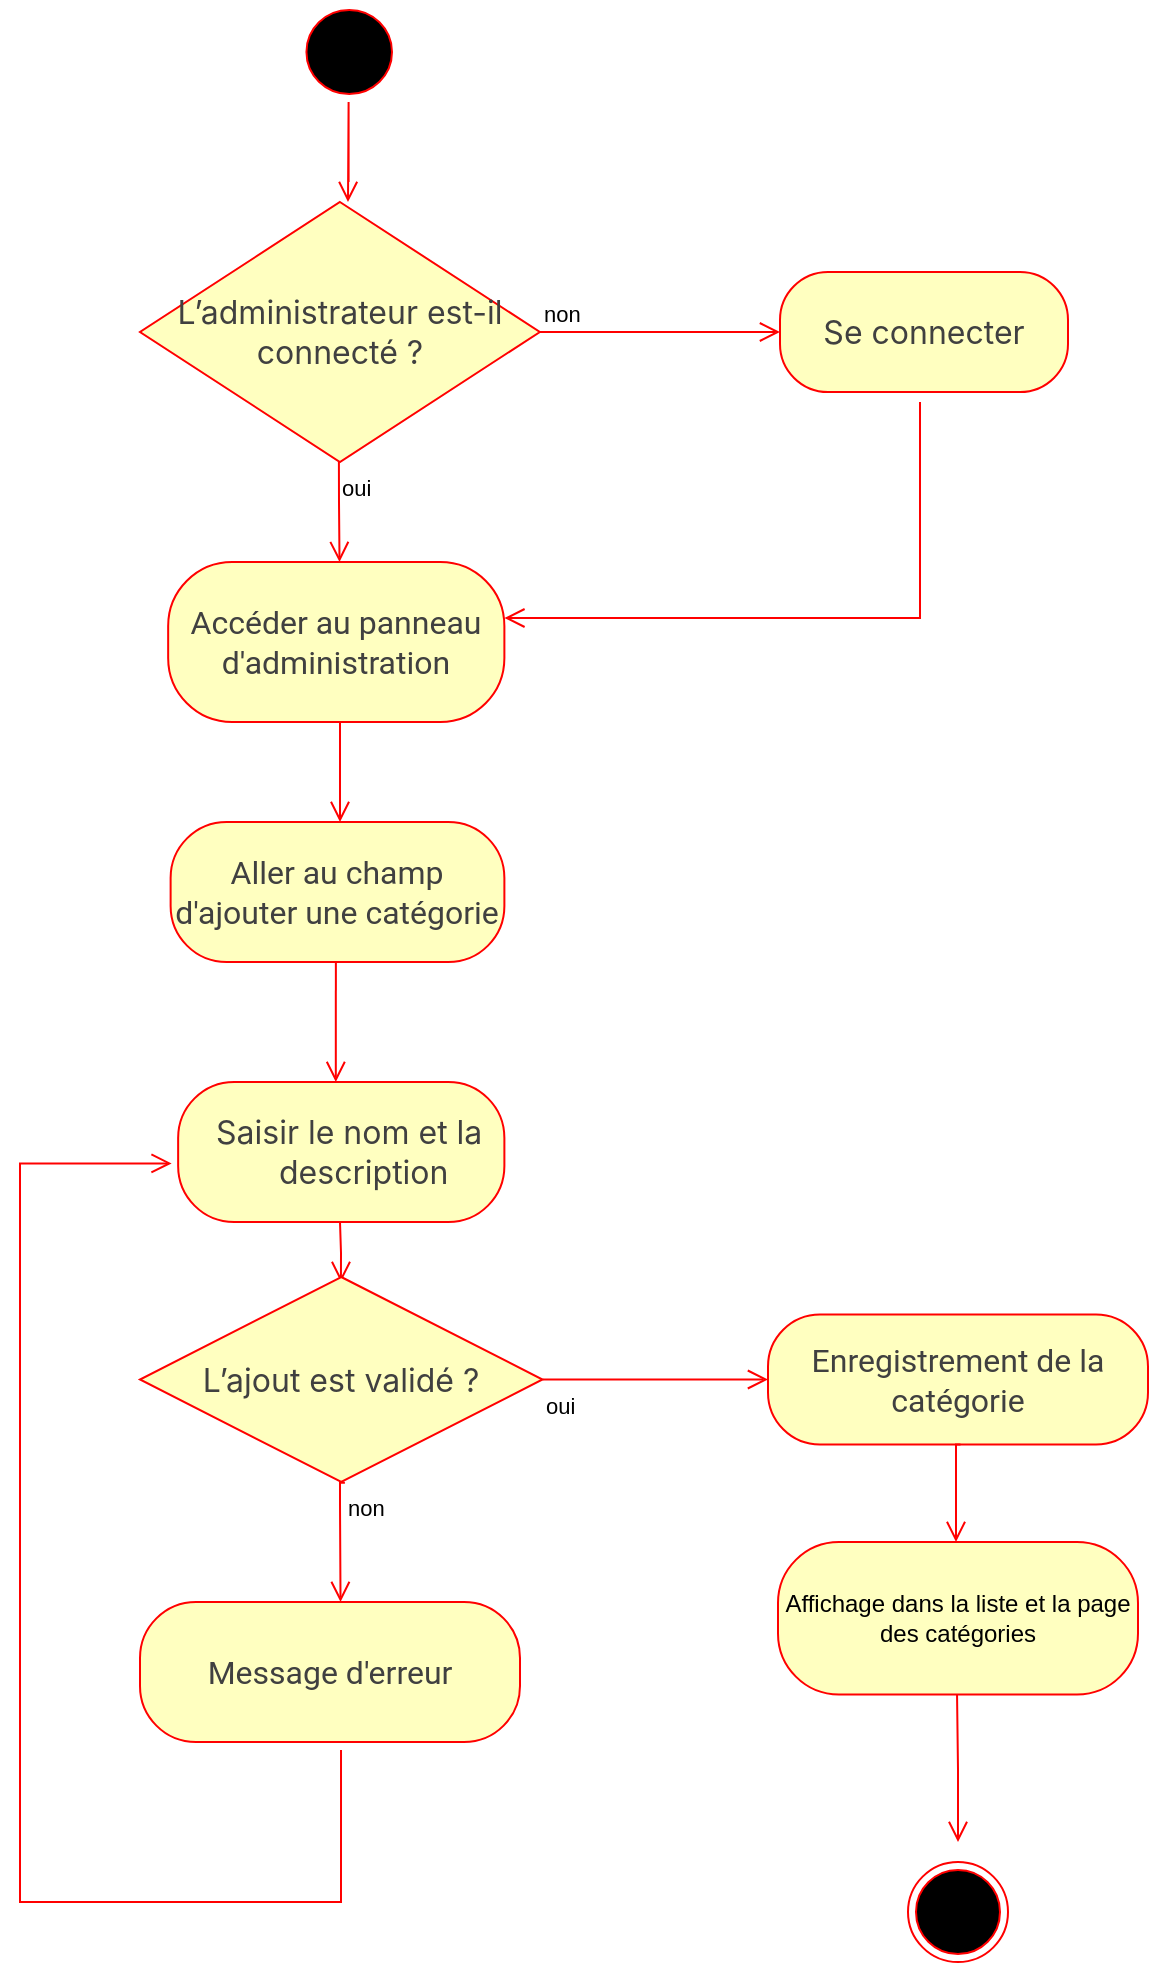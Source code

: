 <mxfile version="26.2.3">
  <diagram name="Page-1" id="eMXHJkmgkza-26GK9PLf">
    <mxGraphModel dx="1700" dy="760" grid="1" gridSize="10" guides="1" tooltips="1" connect="1" arrows="1" fold="1" page="1" pageScale="1" pageWidth="827" pageHeight="1169" math="0" shadow="0">
      <root>
        <mxCell id="0" />
        <mxCell id="1" parent="0" />
        <mxCell id="VynpJV-AGfuolloux9Fp-5" value="" style="ellipse;html=1;shape=startState;fillColor=#000000;strokeColor=#ff0000;" parent="1" vertex="1">
          <mxGeometry x="179.22" y="10" width="50.78" height="50" as="geometry" />
        </mxCell>
        <mxCell id="VynpJV-AGfuolloux9Fp-6" value="" style="edgeStyle=orthogonalEdgeStyle;html=1;verticalAlign=bottom;endArrow=open;endSize=8;strokeColor=#ff0000;rounded=0;" parent="1" edge="1">
          <mxGeometry relative="1" as="geometry">
            <mxPoint x="204" y="110" as="targetPoint" />
            <mxPoint x="204.3" y="100.03" as="sourcePoint" />
            <Array as="points">
              <mxPoint x="204.3" y="60.03" />
            </Array>
          </mxGeometry>
        </mxCell>
        <mxCell id="VynpJV-AGfuolloux9Fp-7" value="" style="ellipse;html=1;shape=endState;fillColor=#000000;strokeColor=#ff0000;" parent="1" vertex="1">
          <mxGeometry x="484" y="940" width="50" height="50" as="geometry" />
        </mxCell>
        <mxCell id="VynpJV-AGfuolloux9Fp-8" value="&lt;span id=&quot;docs-internal-guid-4ecc1bc6-7fff-6ce5-8452-18604c7487a4&quot;&gt;&lt;span style=&quot;font-size: 12pt; font-family: Roboto, sans-serif; color: rgb(64, 64, 64); background-color: transparent; font-variant-numeric: normal; font-variant-east-asian: normal; font-variant-alternates: normal; font-variant-position: normal; font-variant-emoji: normal; vertical-align: baseline; white-space-collapse: preserve;&quot;&gt;Accéder au panneau d&#39;administration&lt;/span&gt;&lt;/span&gt;" style="rounded=1;whiteSpace=wrap;html=1;arcSize=40;fontColor=#000000;fillColor=#ffffc0;strokeColor=#ff0000;" parent="1" vertex="1">
          <mxGeometry x="114.08" y="290" width="168.11" height="80" as="geometry" />
        </mxCell>
        <mxCell id="VynpJV-AGfuolloux9Fp-14" value="&lt;span style=&quot;color: rgb(64, 64, 64); font-family: Inter, system-ui, -apple-system, BlinkMacSystemFont, &amp;quot;Segoe UI&amp;quot;, Roboto, &amp;quot;Noto Sans&amp;quot;, Ubuntu, Cantarell, &amp;quot;Helvetica Neue&amp;quot;, Oxygen, &amp;quot;Open Sans&amp;quot;, sans-serif; font-size: 16.002px; text-align: left;&quot;&gt;L’administrateur est-il connecté ?&lt;/span&gt;" style="rhombus;whiteSpace=wrap;html=1;fontColor=#000000;fillColor=#ffffc0;strokeColor=#ff0000;" parent="1" vertex="1">
          <mxGeometry x="100" y="110" width="199.92" height="130" as="geometry" />
        </mxCell>
        <mxCell id="VynpJV-AGfuolloux9Fp-15" value="non" style="edgeStyle=orthogonalEdgeStyle;html=1;align=left;verticalAlign=bottom;endArrow=open;endSize=8;strokeColor=#ff0000;rounded=0;exitX=1;exitY=0.5;exitDx=0;exitDy=0;entryX=0;entryY=0.5;entryDx=0;entryDy=0;" parent="1" edge="1" target="VynpJV-AGfuolloux9Fp-17" source="VynpJV-AGfuolloux9Fp-14">
          <mxGeometry x="-1" relative="1" as="geometry">
            <mxPoint x="411.33" y="199.76" as="targetPoint" />
            <mxPoint x="301.25" y="149.76" as="sourcePoint" />
          </mxGeometry>
        </mxCell>
        <mxCell id="VynpJV-AGfuolloux9Fp-16" value="oui" style="edgeStyle=orthogonalEdgeStyle;html=1;align=left;verticalAlign=top;endArrow=open;endSize=8;strokeColor=#ff0000;rounded=0;" parent="1" edge="1">
          <mxGeometry x="-1" relative="1" as="geometry">
            <mxPoint x="199.76" y="290" as="targetPoint" />
            <mxPoint x="199.45" y="240" as="sourcePoint" />
            <Array as="points">
              <mxPoint x="200.45" y="240" />
              <mxPoint x="200.45" y="260" />
              <mxPoint x="199.45" y="260" />
            </Array>
          </mxGeometry>
        </mxCell>
        <mxCell id="VynpJV-AGfuolloux9Fp-17" value="&lt;span style=&quot;color: rgb(64, 64, 64); font-family: Inter, system-ui, -apple-system, BlinkMacSystemFont, &amp;quot;Segoe UI&amp;quot;, Roboto, &amp;quot;Noto Sans&amp;quot;, Ubuntu, Cantarell, &amp;quot;Helvetica Neue&amp;quot;, Oxygen, &amp;quot;Open Sans&amp;quot;, sans-serif; font-size: 16.002px; text-align: left;&quot;&gt;Se connecter&lt;/span&gt;" style="rounded=1;whiteSpace=wrap;html=1;arcSize=40;fontColor=#000000;fillColor=#ffffc0;strokeColor=#ff0000;" parent="1" vertex="1">
          <mxGeometry x="420" y="145" width="144" height="60" as="geometry" />
        </mxCell>
        <mxCell id="VynpJV-AGfuolloux9Fp-18" value="" style="edgeStyle=orthogonalEdgeStyle;html=1;verticalAlign=bottom;endArrow=open;endSize=8;strokeColor=#ff0000;rounded=0;" parent="1" edge="1">
          <mxGeometry relative="1" as="geometry">
            <mxPoint x="282.19" y="318" as="targetPoint" />
            <mxPoint x="490" y="210" as="sourcePoint" />
            <Array as="points">
              <mxPoint x="490" y="210" />
              <mxPoint x="490" y="318" />
            </Array>
          </mxGeometry>
        </mxCell>
        <mxCell id="VynpJV-AGfuolloux9Fp-20" value="&lt;span id=&quot;docs-internal-guid-eeedeadf-7fff-d1c3-1642-94d2237389d4&quot;&gt;&lt;span style=&quot;font-size: 12pt; font-family: Roboto, sans-serif; color: rgb(64, 64, 64); background-color: transparent; font-variant-numeric: normal; font-variant-east-asian: normal; font-variant-alternates: normal; font-variant-position: normal; font-variant-emoji: normal; vertical-align: baseline; white-space-collapse: preserve;&quot;&gt;Aller au champ d&#39;ajouter une catégorie&lt;/span&gt;&lt;/span&gt;" style="rounded=1;whiteSpace=wrap;html=1;arcSize=40;fontColor=#000000;fillColor=#ffffc0;strokeColor=#ff0000;" parent="1" vertex="1">
          <mxGeometry x="115.31" y="420" width="166.88" height="70" as="geometry" />
        </mxCell>
        <mxCell id="VynpJV-AGfuolloux9Fp-21" value="" style="edgeStyle=orthogonalEdgeStyle;html=1;verticalAlign=bottom;endArrow=open;endSize=8;strokeColor=#ff0000;rounded=0;exitX=0.5;exitY=1;exitDx=0;exitDy=0;" parent="1" edge="1">
          <mxGeometry relative="1" as="geometry">
            <mxPoint x="198" y="550" as="targetPoint" />
            <mxPoint x="197.93" y="490" as="sourcePoint" />
            <Array as="points">
              <mxPoint x="198.18" y="550" />
            </Array>
          </mxGeometry>
        </mxCell>
        <mxCell id="VynpJV-AGfuolloux9Fp-22" value="" style="edgeStyle=orthogonalEdgeStyle;html=1;verticalAlign=bottom;endArrow=open;endSize=8;strokeColor=#ff0000;rounded=0;exitX=0.5;exitY=1;exitDx=0;exitDy=0;" parent="1" source="VynpJV-AGfuolloux9Fp-8" edge="1">
          <mxGeometry relative="1" as="geometry">
            <mxPoint x="200" y="420" as="targetPoint" />
            <mxPoint x="210" y="400" as="sourcePoint" />
            <Array as="points">
              <mxPoint x="200" y="370" />
            </Array>
          </mxGeometry>
        </mxCell>
        <mxCell id="VynpJV-AGfuolloux9Fp-27" value="" style="edgeStyle=orthogonalEdgeStyle;html=1;align=left;verticalAlign=top;endArrow=open;endSize=8;strokeColor=#ff0000;rounded=0;" parent="1" edge="1">
          <mxGeometry x="-1" relative="1" as="geometry">
            <mxPoint x="200.46" y="650" as="targetPoint" />
            <mxPoint x="200" y="620" as="sourcePoint" />
          </mxGeometry>
        </mxCell>
        <mxCell id="VynpJV-AGfuolloux9Fp-32" value="&lt;span style=&quot;color: rgb(64, 64, 64); font-family: Inter, system-ui, -apple-system, BlinkMacSystemFont, &amp;quot;Segoe UI&amp;quot;, Roboto, &amp;quot;Noto Sans&amp;quot;, Ubuntu, Cantarell, &amp;quot;Helvetica Neue&amp;quot;, Oxygen, &amp;quot;Open Sans&amp;quot;, sans-serif; font-size: 16.002px; text-align: left;&quot;&gt;L’ajout est validé ?&lt;/span&gt;" style="rhombus;whiteSpace=wrap;html=1;fontColor=#000000;fillColor=#ffffc0;strokeColor=#ff0000;" parent="1" vertex="1">
          <mxGeometry x="100" y="647.5" width="201.25" height="102.5" as="geometry" />
        </mxCell>
        <mxCell id="VynpJV-AGfuolloux9Fp-34" value="non" style="edgeStyle=orthogonalEdgeStyle;html=1;align=left;verticalAlign=top;endArrow=open;endSize=8;strokeColor=#ff0000;rounded=0;entryX=0.534;entryY=-0.009;entryDx=0;entryDy=0;entryPerimeter=0;exitX=0.515;exitY=0.997;exitDx=0;exitDy=0;exitPerimeter=0;" parent="1" edge="1">
          <mxGeometry x="-1" relative="1" as="geometry">
            <mxPoint x="200.26" y="810.0" as="targetPoint" />
            <mxPoint x="202.444" y="750.322" as="sourcePoint" />
            <Array as="points">
              <mxPoint x="200" y="750" />
              <mxPoint x="200" y="761" />
              <mxPoint x="200" y="761" />
            </Array>
          </mxGeometry>
        </mxCell>
        <mxCell id="VynpJV-AGfuolloux9Fp-39" value="&lt;span id=&quot;docs-internal-guid-38f061cf-7fff-fb0f-99fc-b99cfcf55fa8&quot;&gt;&lt;span style=&quot;font-size: 12pt; font-family: Roboto, sans-serif; color: rgb(64, 64, 64); background-color: transparent; font-variant-numeric: normal; font-variant-east-asian: normal; font-variant-alternates: normal; font-variant-position: normal; font-variant-emoji: normal; vertical-align: baseline; white-space-collapse: preserve;&quot;&gt;Message d&#39;erreur&lt;/span&gt;&lt;/span&gt;" style="rounded=1;whiteSpace=wrap;html=1;arcSize=40;fontColor=#000000;fillColor=#ffffc0;strokeColor=#ff0000;" parent="1" vertex="1">
          <mxGeometry x="100" y="810" width="190" height="70" as="geometry" />
        </mxCell>
        <mxCell id="VynpJV-AGfuolloux9Fp-48" value="oui" style="edgeStyle=orthogonalEdgeStyle;html=1;align=left;verticalAlign=top;endArrow=open;endSize=8;strokeColor=#ff0000;rounded=0;exitX=1;exitY=0.5;exitDx=0;exitDy=0;entryX=0;entryY=0.5;entryDx=0;entryDy=0;" parent="1" edge="1" target="aam_4js0MpayMjDc0RfM-8" source="VynpJV-AGfuolloux9Fp-32">
          <mxGeometry x="-1" relative="1" as="geometry">
            <mxPoint x="380" y="750" as="targetPoint" />
            <mxPoint x="305.62" y="699.5" as="sourcePoint" />
            <Array as="points" />
          </mxGeometry>
        </mxCell>
        <mxCell id="smAhoHIi0Y0n3w3vJCs2-1" value="&lt;div style=&quot;text-align: left;&quot;&gt;&lt;font face=&quot;Inter, system-ui, -apple-system, BlinkMacSystemFont, Segoe UI, Roboto, Noto Sans, Ubuntu, Cantarell, Helvetica Neue, Oxygen, Open Sans, sans-serif&quot; color=&quot;#404040&quot;&gt;&lt;span style=&quot;font-size: 16.002px;&quot;&gt;&amp;nbsp; &amp;nbsp; Saisir le nom et la&amp;nbsp; &amp;nbsp; &amp;nbsp; &amp;nbsp; &amp;nbsp; &amp;nbsp; &amp;nbsp;description&lt;/span&gt;&lt;/font&gt;&lt;/div&gt;" style="rounded=1;whiteSpace=wrap;html=1;arcSize=40;fontColor=#000000;fillColor=#ffffc0;strokeColor=#ff0000;" parent="1" vertex="1">
          <mxGeometry x="119.07" y="550" width="163.12" height="70" as="geometry" />
        </mxCell>
        <mxCell id="smAhoHIi0Y0n3w3vJCs2-7" value="" style="edgeStyle=orthogonalEdgeStyle;html=1;verticalAlign=bottom;endArrow=open;endSize=8;strokeColor=#ff0000;rounded=0;" parent="1" edge="1">
          <mxGeometry relative="1" as="geometry">
            <mxPoint x="509" y="930" as="targetPoint" />
            <mxPoint x="508.52" y="856.25" as="sourcePoint" />
          </mxGeometry>
        </mxCell>
        <mxCell id="aam_4js0MpayMjDc0RfM-6" value="Affichage dans la liste et la page des catégories" style="rounded=1;whiteSpace=wrap;html=1;arcSize=40;fontColor=#000000;fillColor=#ffffc0;strokeColor=#ff0000;" vertex="1" parent="1">
          <mxGeometry x="419" y="780" width="180" height="76.25" as="geometry" />
        </mxCell>
        <mxCell id="aam_4js0MpayMjDc0RfM-8" value="&lt;span id=&quot;docs-internal-guid-be5fb70a-7fff-26f3-3a0f-3e507117ec9a&quot;&gt;&lt;span style=&quot;font-size: 12pt; font-family: Roboto, sans-serif; color: rgb(64, 64, 64); background-color: transparent; font-variant-numeric: normal; font-variant-east-asian: normal; font-variant-alternates: normal; font-variant-position: normal; font-variant-emoji: normal; vertical-align: baseline; white-space-collapse: preserve;&quot;&gt;Enregistrement de la catégorie&lt;/span&gt;&lt;/span&gt;" style="rounded=1;whiteSpace=wrap;html=1;arcSize=40;fontColor=#000000;fillColor=#ffffc0;strokeColor=#ff0000;" vertex="1" parent="1">
          <mxGeometry x="414" y="666.25" width="190" height="65" as="geometry" />
        </mxCell>
        <mxCell id="aam_4js0MpayMjDc0RfM-9" value="" style="edgeStyle=orthogonalEdgeStyle;html=1;verticalAlign=bottom;endArrow=open;endSize=8;strokeColor=#ff0000;rounded=0;" edge="1" parent="1">
          <mxGeometry relative="1" as="geometry">
            <mxPoint x="508" y="780" as="targetPoint" />
            <mxPoint x="510.252" y="731.25" as="sourcePoint" />
            <Array as="points">
              <mxPoint x="507.75" y="731.25" />
            </Array>
          </mxGeometry>
        </mxCell>
        <mxCell id="aam_4js0MpayMjDc0RfM-10" value="" style="edgeStyle=orthogonalEdgeStyle;html=1;verticalAlign=bottom;endArrow=open;endSize=8;strokeColor=#ff0000;rounded=0;exitX=0.529;exitY=1.058;exitDx=0;exitDy=0;exitPerimeter=0;entryX=-0.02;entryY=0.582;entryDx=0;entryDy=0;entryPerimeter=0;" edge="1" parent="1" source="VynpJV-AGfuolloux9Fp-39" target="smAhoHIi0Y0n3w3vJCs2-1">
          <mxGeometry relative="1" as="geometry">
            <mxPoint x="110" y="590" as="targetPoint" />
            <mxPoint x="200.232" y="898" as="sourcePoint" />
            <Array as="points">
              <mxPoint x="201" y="960" />
              <mxPoint x="40" y="960" />
              <mxPoint x="40" y="591" />
            </Array>
          </mxGeometry>
        </mxCell>
      </root>
    </mxGraphModel>
  </diagram>
</mxfile>
